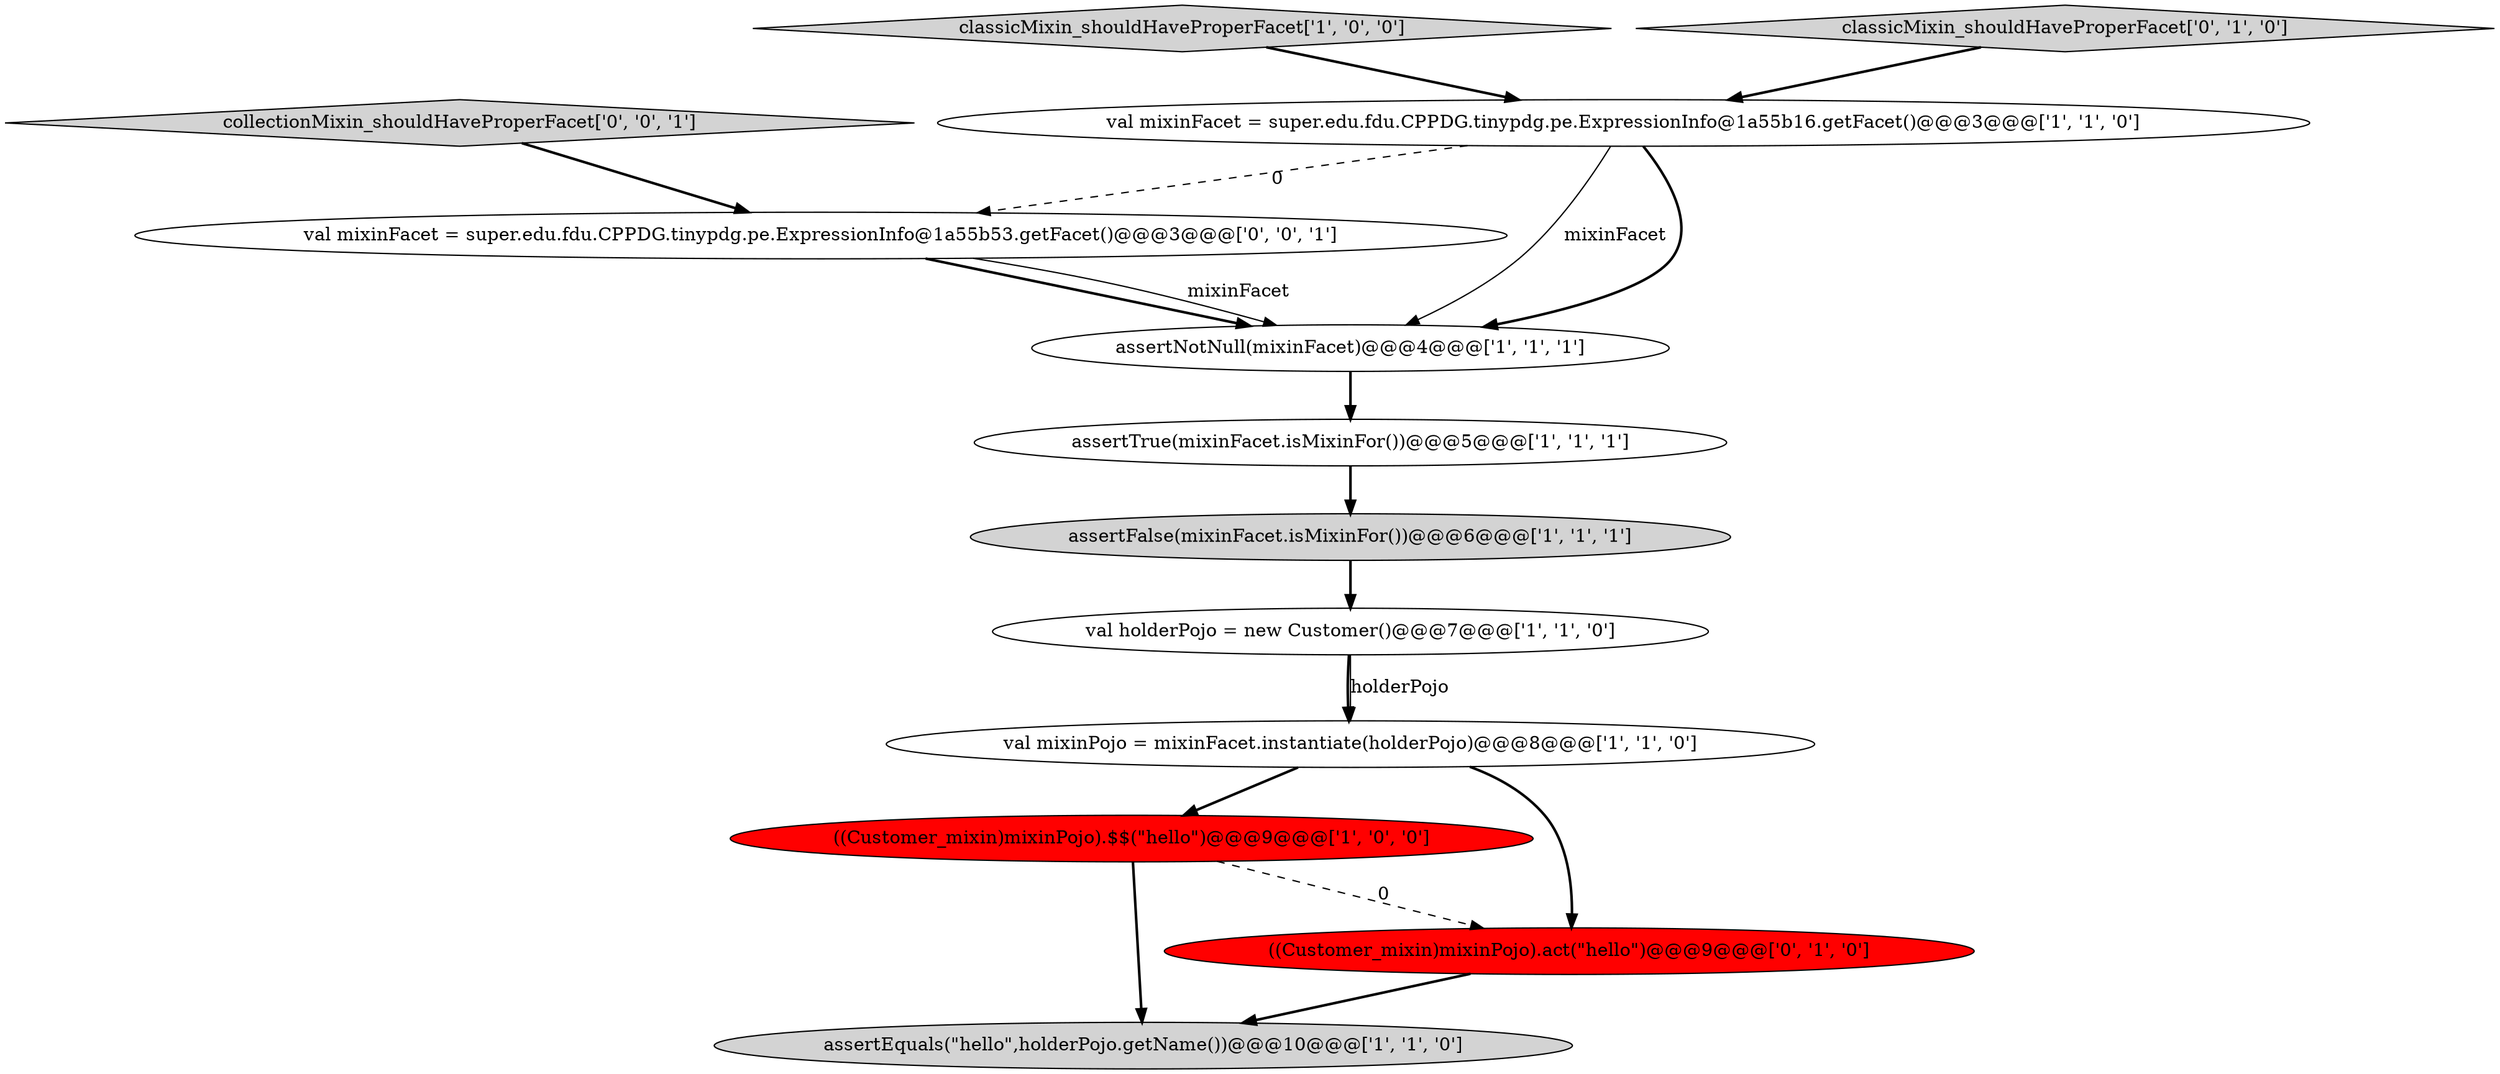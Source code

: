 digraph {
2 [style = filled, label = "val mixinFacet = super.edu.fdu.CPPDG.tinypdg.pe.ExpressionInfo@1a55b16.getFacet()@@@3@@@['1', '1', '0']", fillcolor = white, shape = ellipse image = "AAA0AAABBB1BBB"];
5 [style = filled, label = "assertFalse(mixinFacet.isMixinFor())@@@6@@@['1', '1', '1']", fillcolor = lightgray, shape = ellipse image = "AAA0AAABBB1BBB"];
7 [style = filled, label = "assertTrue(mixinFacet.isMixinFor())@@@5@@@['1', '1', '1']", fillcolor = white, shape = ellipse image = "AAA0AAABBB1BBB"];
1 [style = filled, label = "val mixinPojo = mixinFacet.instantiate(holderPojo)@@@8@@@['1', '1', '0']", fillcolor = white, shape = ellipse image = "AAA0AAABBB1BBB"];
11 [style = filled, label = "val mixinFacet = super.edu.fdu.CPPDG.tinypdg.pe.ExpressionInfo@1a55b53.getFacet()@@@3@@@['0', '0', '1']", fillcolor = white, shape = ellipse image = "AAA0AAABBB3BBB"];
6 [style = filled, label = "classicMixin_shouldHaveProperFacet['1', '0', '0']", fillcolor = lightgray, shape = diamond image = "AAA0AAABBB1BBB"];
0 [style = filled, label = "((Customer_mixin)mixinPojo).$$(\"hello\")@@@9@@@['1', '0', '0']", fillcolor = red, shape = ellipse image = "AAA1AAABBB1BBB"];
3 [style = filled, label = "assertNotNull(mixinFacet)@@@4@@@['1', '1', '1']", fillcolor = white, shape = ellipse image = "AAA0AAABBB1BBB"];
10 [style = filled, label = "classicMixin_shouldHaveProperFacet['0', '1', '0']", fillcolor = lightgray, shape = diamond image = "AAA0AAABBB2BBB"];
12 [style = filled, label = "collectionMixin_shouldHaveProperFacet['0', '0', '1']", fillcolor = lightgray, shape = diamond image = "AAA0AAABBB3BBB"];
4 [style = filled, label = "val holderPojo = new Customer()@@@7@@@['1', '1', '0']", fillcolor = white, shape = ellipse image = "AAA0AAABBB1BBB"];
8 [style = filled, label = "assertEquals(\"hello\",holderPojo.getName())@@@10@@@['1', '1', '0']", fillcolor = lightgray, shape = ellipse image = "AAA0AAABBB1BBB"];
9 [style = filled, label = "((Customer_mixin)mixinPojo).act(\"hello\")@@@9@@@['0', '1', '0']", fillcolor = red, shape = ellipse image = "AAA1AAABBB2BBB"];
2->11 [style = dashed, label="0"];
2->3 [style = solid, label="mixinFacet"];
7->5 [style = bold, label=""];
4->1 [style = bold, label=""];
1->9 [style = bold, label=""];
10->2 [style = bold, label=""];
1->0 [style = bold, label=""];
12->11 [style = bold, label=""];
0->9 [style = dashed, label="0"];
3->7 [style = bold, label=""];
9->8 [style = bold, label=""];
11->3 [style = bold, label=""];
11->3 [style = solid, label="mixinFacet"];
5->4 [style = bold, label=""];
4->1 [style = solid, label="holderPojo"];
2->3 [style = bold, label=""];
0->8 [style = bold, label=""];
6->2 [style = bold, label=""];
}
